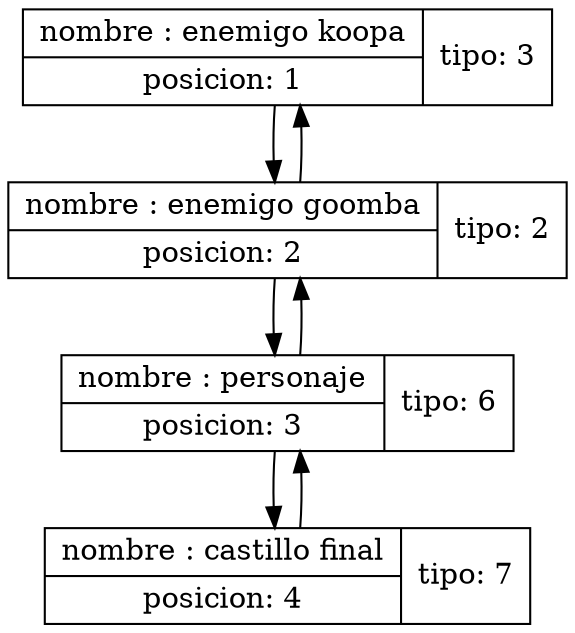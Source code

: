 digraph g { 
nod1 [shape=record , label= " { nombre : enemigo koopa |  posicion: 1 } | { tipo: 3 }  "] ; 
nod2 [shape=record , label= " { nombre : enemigo goomba |  posicion: 2 } | { tipo: 2 }  "] ; 
nod3 [shape=record , label= " { nombre : personaje |  posicion: 3 } | { tipo: 6 }  "] ; 
nod4 [shape=record , label= " { nombre : castillo final |  posicion: 4 } | { tipo: 7 }  "] ; 

nod1 -> nod2;
nod2 -> nod3;
nod3 -> nod4;

nod2 -> nod1 ;
nod3 -> nod2 ;
nod4 -> nod3 ;

} 
